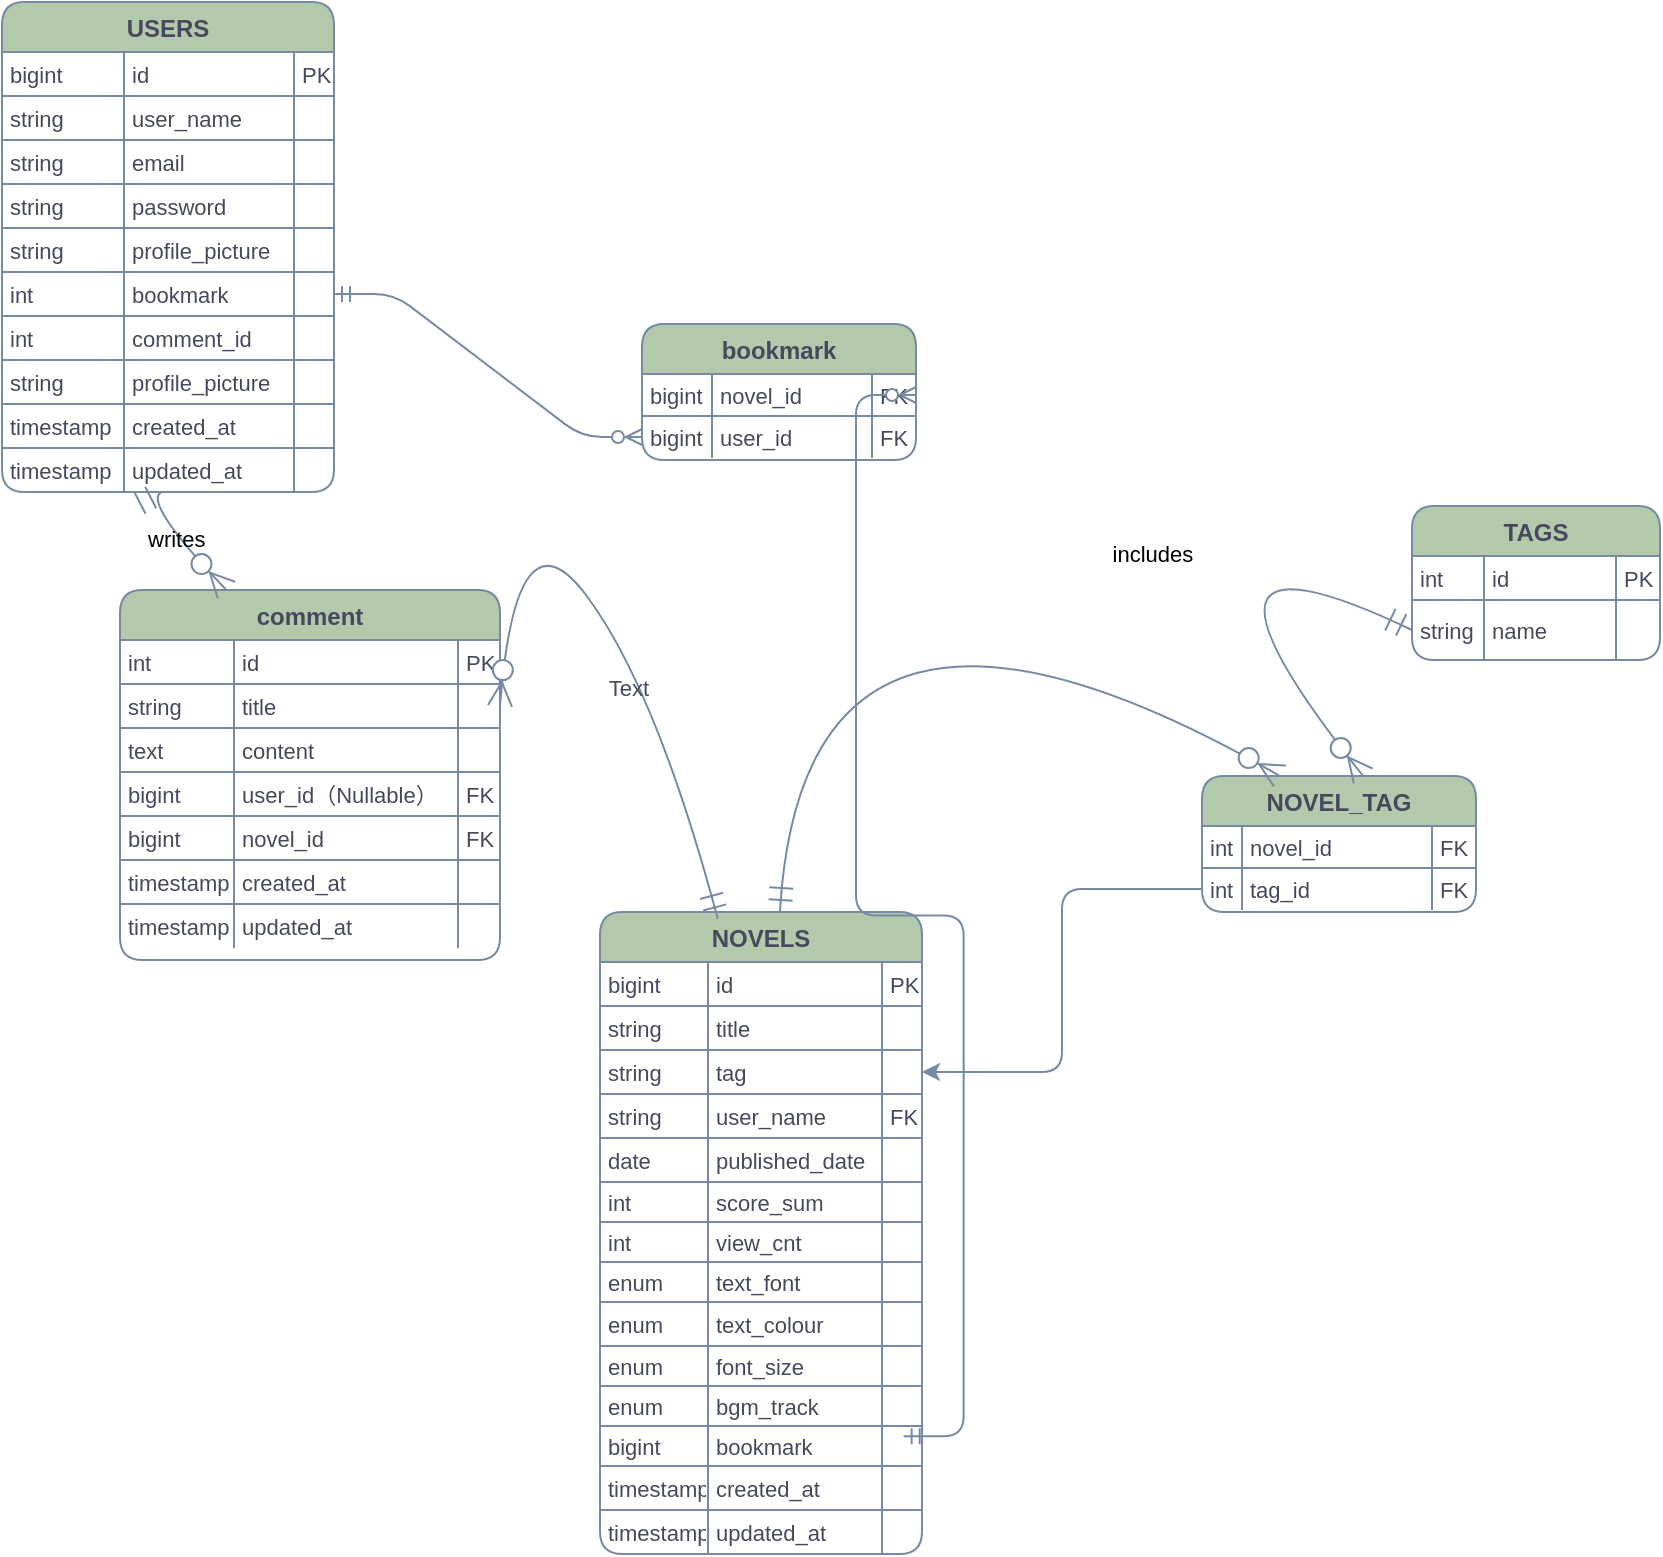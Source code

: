 <mxfile version="26.2.12">
  <diagram name="ページ1" id="Y99zePSGB8UCawO347IT">
    <mxGraphModel dx="605" dy="353" grid="1" gridSize="6" guides="1" tooltips="1" connect="1" arrows="1" fold="1" page="1" pageScale="1" pageWidth="3300" pageHeight="4681" math="0" shadow="0">
      <root>
        <mxCell id="0" />
        <mxCell id="1" parent="0" />
        <mxCell id="2" value="USERS" style="shape=table;startSize=25;container=1;collapsible=0;childLayout=tableLayout;fixedRows=1;rowLines=1;fontStyle=1;align=center;resizeLast=1;labelBackgroundColor=none;fillColor=#B2C9AB;strokeColor=#788AA3;fontColor=#46495D;rounded=1;" parent="1" vertex="1">
          <mxGeometry x="30" y="42" width="166" height="245" as="geometry" />
        </mxCell>
        <mxCell id="3" style="shape=tableRow;horizontal=0;startSize=0;swimlaneHead=0;swimlaneBody=0;fillColor=none;collapsible=0;dropTarget=0;points=[[0,0.5],[1,0.5]];portConstraint=eastwest;top=0;left=0;right=0;bottom=0;labelBackgroundColor=none;strokeColor=#788AA3;fontColor=#46495D;rounded=1;" parent="2" vertex="1">
          <mxGeometry y="25" width="166" height="22" as="geometry" />
        </mxCell>
        <mxCell id="4" value="bigint" style="shape=partialRectangle;connectable=0;fillColor=none;top=0;left=0;bottom=0;right=0;align=left;spacingLeft=2;overflow=hidden;fontSize=11;labelBackgroundColor=none;strokeColor=#788AA3;fontColor=#46495D;rounded=1;" parent="3" vertex="1">
          <mxGeometry width="61" height="22" as="geometry">
            <mxRectangle width="61" height="22" as="alternateBounds" />
          </mxGeometry>
        </mxCell>
        <mxCell id="5" value="id" style="shape=partialRectangle;connectable=0;fillColor=none;top=0;left=0;bottom=0;right=0;align=left;spacingLeft=2;overflow=hidden;fontSize=11;labelBackgroundColor=none;strokeColor=#788AA3;fontColor=#46495D;rounded=1;" parent="3" vertex="1">
          <mxGeometry x="61" width="85" height="22" as="geometry">
            <mxRectangle width="85" height="22" as="alternateBounds" />
          </mxGeometry>
        </mxCell>
        <mxCell id="6" value="PK" style="shape=partialRectangle;connectable=0;fillColor=none;top=0;left=0;bottom=0;right=0;align=left;spacingLeft=2;overflow=hidden;fontSize=11;labelBackgroundColor=none;strokeColor=#788AA3;fontColor=#46495D;rounded=1;" parent="3" vertex="1">
          <mxGeometry x="146" width="20" height="22" as="geometry">
            <mxRectangle width="20" height="22" as="alternateBounds" />
          </mxGeometry>
        </mxCell>
        <mxCell id="7" style="shape=tableRow;horizontal=0;startSize=0;swimlaneHead=0;swimlaneBody=0;fillColor=none;collapsible=0;dropTarget=0;points=[[0,0.5],[1,0.5]];portConstraint=eastwest;top=0;left=0;right=0;bottom=0;labelBackgroundColor=none;strokeColor=#788AA3;fontColor=#46495D;rounded=1;" parent="2" vertex="1">
          <mxGeometry y="47" width="166" height="22" as="geometry" />
        </mxCell>
        <mxCell id="8" value="string" style="shape=partialRectangle;connectable=0;fillColor=none;top=0;left=0;bottom=0;right=0;align=left;spacingLeft=2;overflow=hidden;fontSize=11;labelBackgroundColor=none;strokeColor=#788AA3;fontColor=#46495D;rounded=1;" parent="7" vertex="1">
          <mxGeometry width="61" height="22" as="geometry">
            <mxRectangle width="61" height="22" as="alternateBounds" />
          </mxGeometry>
        </mxCell>
        <mxCell id="9" value="user_name" style="shape=partialRectangle;connectable=0;fillColor=none;top=0;left=0;bottom=0;right=0;align=left;spacingLeft=2;overflow=hidden;fontSize=11;labelBackgroundColor=none;strokeColor=#788AA3;fontColor=#46495D;rounded=1;" parent="7" vertex="1">
          <mxGeometry x="61" width="85" height="22" as="geometry">
            <mxRectangle width="85" height="22" as="alternateBounds" />
          </mxGeometry>
        </mxCell>
        <mxCell id="10" value="" style="shape=partialRectangle;connectable=0;fillColor=none;top=0;left=0;bottom=0;right=0;align=left;spacingLeft=2;overflow=hidden;fontSize=11;labelBackgroundColor=none;strokeColor=#788AA3;fontColor=#46495D;rounded=1;" parent="7" vertex="1">
          <mxGeometry x="146" width="20" height="22" as="geometry">
            <mxRectangle width="20" height="22" as="alternateBounds" />
          </mxGeometry>
        </mxCell>
        <mxCell id="11" style="shape=tableRow;horizontal=0;startSize=0;swimlaneHead=0;swimlaneBody=0;fillColor=none;collapsible=0;dropTarget=0;points=[[0,0.5],[1,0.5]];portConstraint=eastwest;top=0;left=0;right=0;bottom=0;labelBackgroundColor=none;strokeColor=#788AA3;fontColor=#46495D;rounded=1;" parent="2" vertex="1">
          <mxGeometry y="69" width="166" height="22" as="geometry" />
        </mxCell>
        <mxCell id="12" value="string" style="shape=partialRectangle;connectable=0;fillColor=none;top=0;left=0;bottom=0;right=0;align=left;spacingLeft=2;overflow=hidden;fontSize=11;labelBackgroundColor=none;strokeColor=#788AA3;fontColor=#46495D;rounded=1;" parent="11" vertex="1">
          <mxGeometry width="61" height="22" as="geometry">
            <mxRectangle width="61" height="22" as="alternateBounds" />
          </mxGeometry>
        </mxCell>
        <mxCell id="13" value="email" style="shape=partialRectangle;connectable=0;fillColor=none;top=0;left=0;bottom=0;right=0;align=left;spacingLeft=2;overflow=hidden;fontSize=11;labelBackgroundColor=none;strokeColor=#788AA3;fontColor=#46495D;rounded=1;" parent="11" vertex="1">
          <mxGeometry x="61" width="85" height="22" as="geometry">
            <mxRectangle width="85" height="22" as="alternateBounds" />
          </mxGeometry>
        </mxCell>
        <mxCell id="14" value="" style="shape=partialRectangle;connectable=0;fillColor=none;top=0;left=0;bottom=0;right=0;align=left;spacingLeft=2;overflow=hidden;fontSize=11;labelBackgroundColor=none;strokeColor=#788AA3;fontColor=#46495D;rounded=1;" parent="11" vertex="1">
          <mxGeometry x="146" width="20" height="22" as="geometry">
            <mxRectangle width="20" height="22" as="alternateBounds" />
          </mxGeometry>
        </mxCell>
        <mxCell id="15" style="shape=tableRow;horizontal=0;startSize=0;swimlaneHead=0;swimlaneBody=0;fillColor=none;collapsible=0;dropTarget=0;points=[[0,0.5],[1,0.5]];portConstraint=eastwest;top=0;left=0;right=0;bottom=0;labelBackgroundColor=none;strokeColor=#788AA3;fontColor=#46495D;rounded=1;" parent="2" vertex="1">
          <mxGeometry y="91" width="166" height="22" as="geometry" />
        </mxCell>
        <mxCell id="16" value="string" style="shape=partialRectangle;connectable=0;fillColor=none;top=0;left=0;bottom=0;right=0;align=left;spacingLeft=2;overflow=hidden;fontSize=11;labelBackgroundColor=none;strokeColor=#788AA3;fontColor=#46495D;rounded=1;" parent="15" vertex="1">
          <mxGeometry width="61" height="22" as="geometry">
            <mxRectangle width="61" height="22" as="alternateBounds" />
          </mxGeometry>
        </mxCell>
        <mxCell id="17" value="password" style="shape=partialRectangle;connectable=0;fillColor=none;top=0;left=0;bottom=0;right=0;align=left;spacingLeft=2;overflow=hidden;fontSize=11;labelBackgroundColor=none;strokeColor=#788AA3;fontColor=#46495D;rounded=1;" parent="15" vertex="1">
          <mxGeometry x="61" width="85" height="22" as="geometry">
            <mxRectangle width="85" height="22" as="alternateBounds" />
          </mxGeometry>
        </mxCell>
        <mxCell id="18" value="" style="shape=partialRectangle;connectable=0;fillColor=none;top=0;left=0;bottom=0;right=0;align=left;spacingLeft=2;overflow=hidden;fontSize=11;labelBackgroundColor=none;strokeColor=#788AA3;fontColor=#46495D;rounded=1;" parent="15" vertex="1">
          <mxGeometry x="146" width="20" height="22" as="geometry">
            <mxRectangle width="20" height="22" as="alternateBounds" />
          </mxGeometry>
        </mxCell>
        <mxCell id="19" style="shape=tableRow;horizontal=0;startSize=0;swimlaneHead=0;swimlaneBody=0;fillColor=none;collapsible=0;dropTarget=0;points=[[0,0.5],[1,0.5]];portConstraint=eastwest;top=0;left=0;right=0;bottom=0;labelBackgroundColor=none;strokeColor=#788AA3;fontColor=#46495D;rounded=1;" parent="2" vertex="1">
          <mxGeometry y="113" width="166" height="22" as="geometry" />
        </mxCell>
        <mxCell id="20" value="string" style="shape=partialRectangle;connectable=0;fillColor=none;top=0;left=0;bottom=0;right=0;align=left;spacingLeft=2;overflow=hidden;fontSize=11;labelBackgroundColor=none;strokeColor=#788AA3;fontColor=#46495D;rounded=1;" parent="19" vertex="1">
          <mxGeometry width="61" height="22" as="geometry">
            <mxRectangle width="61" height="22" as="alternateBounds" />
          </mxGeometry>
        </mxCell>
        <mxCell id="21" value="profile_picture" style="shape=partialRectangle;connectable=0;fillColor=none;top=0;left=0;bottom=0;right=0;align=left;spacingLeft=2;overflow=hidden;fontSize=11;labelBackgroundColor=none;strokeColor=#788AA3;fontColor=#46495D;rounded=1;" parent="19" vertex="1">
          <mxGeometry x="61" width="85" height="22" as="geometry">
            <mxRectangle width="85" height="22" as="alternateBounds" />
          </mxGeometry>
        </mxCell>
        <mxCell id="22" value="" style="shape=partialRectangle;connectable=0;fillColor=none;top=0;left=0;bottom=0;right=0;align=left;spacingLeft=2;overflow=hidden;fontSize=11;labelBackgroundColor=none;strokeColor=#788AA3;fontColor=#46495D;rounded=1;" parent="19" vertex="1">
          <mxGeometry x="146" width="20" height="22" as="geometry">
            <mxRectangle width="20" height="22" as="alternateBounds" />
          </mxGeometry>
        </mxCell>
        <mxCell id="OOcnGf4a9zu-mXypRK9p-188" style="shape=tableRow;horizontal=0;startSize=0;swimlaneHead=0;swimlaneBody=0;fillColor=none;collapsible=0;dropTarget=0;points=[[0,0.5],[1,0.5]];portConstraint=eastwest;top=0;left=0;right=0;bottom=0;labelBackgroundColor=none;strokeColor=#788AA3;fontColor=#46495D;rounded=1;" parent="2" vertex="1">
          <mxGeometry y="135" width="166" height="22" as="geometry" />
        </mxCell>
        <mxCell id="OOcnGf4a9zu-mXypRK9p-189" value="int" style="shape=partialRectangle;connectable=0;fillColor=none;top=0;left=0;bottom=0;right=0;align=left;spacingLeft=2;overflow=hidden;fontSize=11;labelBackgroundColor=none;strokeColor=#788AA3;fontColor=#46495D;rounded=1;" parent="OOcnGf4a9zu-mXypRK9p-188" vertex="1">
          <mxGeometry width="61" height="22" as="geometry">
            <mxRectangle width="61" height="22" as="alternateBounds" />
          </mxGeometry>
        </mxCell>
        <mxCell id="OOcnGf4a9zu-mXypRK9p-190" value="bookmark" style="shape=partialRectangle;connectable=0;fillColor=none;top=0;left=0;bottom=0;right=0;align=left;spacingLeft=2;overflow=hidden;fontSize=11;labelBackgroundColor=none;strokeColor=#788AA3;fontColor=#46495D;rounded=1;" parent="OOcnGf4a9zu-mXypRK9p-188" vertex="1">
          <mxGeometry x="61" width="85" height="22" as="geometry">
            <mxRectangle width="85" height="22" as="alternateBounds" />
          </mxGeometry>
        </mxCell>
        <mxCell id="OOcnGf4a9zu-mXypRK9p-191" value="" style="shape=partialRectangle;connectable=0;fillColor=none;top=0;left=0;bottom=0;right=0;align=left;spacingLeft=2;overflow=hidden;fontSize=11;labelBackgroundColor=none;strokeColor=#788AA3;fontColor=#46495D;rounded=1;" parent="OOcnGf4a9zu-mXypRK9p-188" vertex="1">
          <mxGeometry x="146" width="20" height="22" as="geometry">
            <mxRectangle width="20" height="22" as="alternateBounds" />
          </mxGeometry>
        </mxCell>
        <mxCell id="OOcnGf4a9zu-mXypRK9p-196" style="shape=tableRow;horizontal=0;startSize=0;swimlaneHead=0;swimlaneBody=0;fillColor=none;collapsible=0;dropTarget=0;points=[[0,0.5],[1,0.5]];portConstraint=eastwest;top=0;left=0;right=0;bottom=0;labelBackgroundColor=none;strokeColor=#788AA3;fontColor=#46495D;rounded=1;" parent="2" vertex="1">
          <mxGeometry y="157" width="166" height="22" as="geometry" />
        </mxCell>
        <mxCell id="OOcnGf4a9zu-mXypRK9p-197" value="int" style="shape=partialRectangle;connectable=0;fillColor=none;top=0;left=0;bottom=0;right=0;align=left;spacingLeft=2;overflow=hidden;fontSize=11;labelBackgroundColor=none;strokeColor=#788AA3;fontColor=#46495D;rounded=1;" parent="OOcnGf4a9zu-mXypRK9p-196" vertex="1">
          <mxGeometry width="61" height="22" as="geometry">
            <mxRectangle width="61" height="22" as="alternateBounds" />
          </mxGeometry>
        </mxCell>
        <mxCell id="OOcnGf4a9zu-mXypRK9p-198" value="comment_id" style="shape=partialRectangle;connectable=0;fillColor=none;top=0;left=0;bottom=0;right=0;align=left;spacingLeft=2;overflow=hidden;fontSize=11;labelBackgroundColor=none;strokeColor=#788AA3;fontColor=#46495D;rounded=1;" parent="OOcnGf4a9zu-mXypRK9p-196" vertex="1">
          <mxGeometry x="61" width="85" height="22" as="geometry">
            <mxRectangle width="85" height="22" as="alternateBounds" />
          </mxGeometry>
        </mxCell>
        <mxCell id="OOcnGf4a9zu-mXypRK9p-199" value="" style="shape=partialRectangle;connectable=0;fillColor=none;top=0;left=0;bottom=0;right=0;align=left;spacingLeft=2;overflow=hidden;fontSize=11;labelBackgroundColor=none;strokeColor=#788AA3;fontColor=#46495D;rounded=1;" parent="OOcnGf4a9zu-mXypRK9p-196" vertex="1">
          <mxGeometry x="146" width="20" height="22" as="geometry">
            <mxRectangle width="20" height="22" as="alternateBounds" />
          </mxGeometry>
        </mxCell>
        <mxCell id="OOcnGf4a9zu-mXypRK9p-192" style="shape=tableRow;horizontal=0;startSize=0;swimlaneHead=0;swimlaneBody=0;fillColor=none;collapsible=0;dropTarget=0;points=[[0,0.5],[1,0.5]];portConstraint=eastwest;top=0;left=0;right=0;bottom=0;labelBackgroundColor=none;strokeColor=#788AA3;fontColor=#46495D;rounded=1;" parent="2" vertex="1">
          <mxGeometry y="179" width="166" height="22" as="geometry" />
        </mxCell>
        <mxCell id="OOcnGf4a9zu-mXypRK9p-193" value="string" style="shape=partialRectangle;connectable=0;fillColor=none;top=0;left=0;bottom=0;right=0;align=left;spacingLeft=2;overflow=hidden;fontSize=11;labelBackgroundColor=none;strokeColor=#788AA3;fontColor=#46495D;rounded=1;" parent="OOcnGf4a9zu-mXypRK9p-192" vertex="1">
          <mxGeometry width="61" height="22" as="geometry">
            <mxRectangle width="61" height="22" as="alternateBounds" />
          </mxGeometry>
        </mxCell>
        <mxCell id="OOcnGf4a9zu-mXypRK9p-194" value="profile_picture" style="shape=partialRectangle;connectable=0;fillColor=none;top=0;left=0;bottom=0;right=0;align=left;spacingLeft=2;overflow=hidden;fontSize=11;labelBackgroundColor=none;strokeColor=#788AA3;fontColor=#46495D;rounded=1;" parent="OOcnGf4a9zu-mXypRK9p-192" vertex="1">
          <mxGeometry x="61" width="85" height="22" as="geometry">
            <mxRectangle width="85" height="22" as="alternateBounds" />
          </mxGeometry>
        </mxCell>
        <mxCell id="OOcnGf4a9zu-mXypRK9p-195" value="" style="shape=partialRectangle;connectable=0;fillColor=none;top=0;left=0;bottom=0;right=0;align=left;spacingLeft=2;overflow=hidden;fontSize=11;labelBackgroundColor=none;strokeColor=#788AA3;fontColor=#46495D;rounded=1;" parent="OOcnGf4a9zu-mXypRK9p-192" vertex="1">
          <mxGeometry x="146" width="20" height="22" as="geometry">
            <mxRectangle width="20" height="22" as="alternateBounds" />
          </mxGeometry>
        </mxCell>
        <mxCell id="23" style="shape=tableRow;horizontal=0;startSize=0;swimlaneHead=0;swimlaneBody=0;fillColor=none;collapsible=0;dropTarget=0;points=[[0,0.5],[1,0.5]];portConstraint=eastwest;top=0;left=0;right=0;bottom=0;labelBackgroundColor=none;strokeColor=#788AA3;fontColor=#46495D;rounded=1;" parent="2" vertex="1">
          <mxGeometry y="201" width="166" height="22" as="geometry" />
        </mxCell>
        <mxCell id="24" value="timestamp" style="shape=partialRectangle;connectable=0;fillColor=none;top=0;left=0;bottom=0;right=0;align=left;spacingLeft=2;overflow=hidden;fontSize=11;labelBackgroundColor=none;strokeColor=#788AA3;fontColor=#46495D;rounded=1;" parent="23" vertex="1">
          <mxGeometry width="61" height="22" as="geometry">
            <mxRectangle width="61" height="22" as="alternateBounds" />
          </mxGeometry>
        </mxCell>
        <mxCell id="25" value="created_at" style="shape=partialRectangle;connectable=0;fillColor=none;top=0;left=0;bottom=0;right=0;align=left;spacingLeft=2;overflow=hidden;fontSize=11;labelBackgroundColor=none;strokeColor=#788AA3;fontColor=#46495D;rounded=1;" parent="23" vertex="1">
          <mxGeometry x="61" width="85" height="22" as="geometry">
            <mxRectangle width="85" height="22" as="alternateBounds" />
          </mxGeometry>
        </mxCell>
        <mxCell id="26" value="" style="shape=partialRectangle;connectable=0;fillColor=none;top=0;left=0;bottom=0;right=0;align=left;spacingLeft=2;overflow=hidden;fontSize=11;labelBackgroundColor=none;strokeColor=#788AA3;fontColor=#46495D;rounded=1;" parent="23" vertex="1">
          <mxGeometry x="146" width="20" height="22" as="geometry">
            <mxRectangle width="20" height="22" as="alternateBounds" />
          </mxGeometry>
        </mxCell>
        <mxCell id="27" style="shape=tableRow;horizontal=0;startSize=0;swimlaneHead=0;swimlaneBody=0;fillColor=none;collapsible=0;dropTarget=0;points=[[0,0.5],[1,0.5]];portConstraint=eastwest;top=0;left=0;right=0;bottom=0;labelBackgroundColor=none;strokeColor=#788AA3;fontColor=#46495D;rounded=1;" parent="2" vertex="1">
          <mxGeometry y="223" width="166" height="22" as="geometry" />
        </mxCell>
        <mxCell id="28" value="timestamp" style="shape=partialRectangle;connectable=0;fillColor=none;top=0;left=0;bottom=0;right=0;align=left;spacingLeft=2;overflow=hidden;fontSize=11;labelBackgroundColor=none;strokeColor=#788AA3;fontColor=#46495D;rounded=1;" parent="27" vertex="1">
          <mxGeometry width="61" height="22" as="geometry">
            <mxRectangle width="61" height="22" as="alternateBounds" />
          </mxGeometry>
        </mxCell>
        <mxCell id="29" value="updated_at" style="shape=partialRectangle;connectable=0;fillColor=none;top=0;left=0;bottom=0;right=0;align=left;spacingLeft=2;overflow=hidden;fontSize=11;labelBackgroundColor=none;strokeColor=#788AA3;fontColor=#46495D;rounded=1;" parent="27" vertex="1">
          <mxGeometry x="61" width="85" height="22" as="geometry">
            <mxRectangle width="85" height="22" as="alternateBounds" />
          </mxGeometry>
        </mxCell>
        <mxCell id="30" value="" style="shape=partialRectangle;connectable=0;fillColor=none;top=0;left=0;bottom=0;right=0;align=left;spacingLeft=2;overflow=hidden;fontSize=11;labelBackgroundColor=none;strokeColor=#788AA3;fontColor=#46495D;rounded=1;" parent="27" vertex="1">
          <mxGeometry x="146" width="20" height="22" as="geometry">
            <mxRectangle width="20" height="22" as="alternateBounds" />
          </mxGeometry>
        </mxCell>
        <mxCell id="31" value="NOVELS" style="shape=table;startSize=25;container=1;collapsible=0;childLayout=tableLayout;fixedRows=1;rowLines=1;fontStyle=1;align=center;resizeLast=1;labelBackgroundColor=none;fillColor=#B2C9AB;strokeColor=#788AA3;fontColor=#46495D;rounded=1;" parent="1" vertex="1">
          <mxGeometry x="329" y="497" width="161" height="321" as="geometry" />
        </mxCell>
        <mxCell id="32" style="shape=tableRow;horizontal=0;startSize=0;swimlaneHead=0;swimlaneBody=0;fillColor=none;collapsible=0;dropTarget=0;points=[[0,0.5],[1,0.5]];portConstraint=eastwest;top=0;left=0;right=0;bottom=0;labelBackgroundColor=none;strokeColor=#788AA3;fontColor=#46495D;rounded=1;" parent="31" vertex="1">
          <mxGeometry y="25" width="161" height="22" as="geometry" />
        </mxCell>
        <mxCell id="33" value="bigint" style="shape=partialRectangle;connectable=0;fillColor=none;top=0;left=0;bottom=0;right=0;align=left;spacingLeft=2;overflow=hidden;fontSize=11;labelBackgroundColor=none;strokeColor=#788AA3;fontColor=#46495D;rounded=1;" parent="32" vertex="1">
          <mxGeometry width="54" height="22" as="geometry">
            <mxRectangle width="54" height="22" as="alternateBounds" />
          </mxGeometry>
        </mxCell>
        <mxCell id="34" value="id" style="shape=partialRectangle;connectable=0;fillColor=none;top=0;left=0;bottom=0;right=0;align=left;spacingLeft=2;overflow=hidden;fontSize=11;labelBackgroundColor=none;strokeColor=#788AA3;fontColor=#46495D;rounded=1;" parent="32" vertex="1">
          <mxGeometry x="54" width="87" height="22" as="geometry">
            <mxRectangle width="87" height="22" as="alternateBounds" />
          </mxGeometry>
        </mxCell>
        <mxCell id="35" value="PK" style="shape=partialRectangle;connectable=0;fillColor=none;top=0;left=0;bottom=0;right=0;align=left;spacingLeft=2;overflow=hidden;fontSize=11;labelBackgroundColor=none;strokeColor=#788AA3;fontColor=#46495D;rounded=1;" parent="32" vertex="1">
          <mxGeometry x="141" width="20" height="22" as="geometry">
            <mxRectangle width="20" height="22" as="alternateBounds" />
          </mxGeometry>
        </mxCell>
        <mxCell id="36" style="shape=tableRow;horizontal=0;startSize=0;swimlaneHead=0;swimlaneBody=0;fillColor=none;collapsible=0;dropTarget=0;points=[[0,0.5],[1,0.5]];portConstraint=eastwest;top=0;left=0;right=0;bottom=0;labelBackgroundColor=none;strokeColor=#788AA3;fontColor=#46495D;rounded=1;" parent="31" vertex="1">
          <mxGeometry y="47" width="161" height="22" as="geometry" />
        </mxCell>
        <mxCell id="37" value="string" style="shape=partialRectangle;connectable=0;fillColor=none;top=0;left=0;bottom=0;right=0;align=left;spacingLeft=2;overflow=hidden;fontSize=11;labelBackgroundColor=none;strokeColor=#788AA3;fontColor=#46495D;rounded=1;" parent="36" vertex="1">
          <mxGeometry width="54" height="22" as="geometry">
            <mxRectangle width="54" height="22" as="alternateBounds" />
          </mxGeometry>
        </mxCell>
        <mxCell id="38" value="title" style="shape=partialRectangle;connectable=0;fillColor=none;top=0;left=0;bottom=0;right=0;align=left;spacingLeft=2;overflow=hidden;fontSize=11;labelBackgroundColor=none;strokeColor=#788AA3;fontColor=#46495D;rounded=1;" parent="36" vertex="1">
          <mxGeometry x="54" width="87" height="22" as="geometry">
            <mxRectangle width="87" height="22" as="alternateBounds" />
          </mxGeometry>
        </mxCell>
        <mxCell id="39" value="" style="shape=partialRectangle;connectable=0;fillColor=none;top=0;left=0;bottom=0;right=0;align=left;spacingLeft=2;overflow=hidden;fontSize=11;labelBackgroundColor=none;strokeColor=#788AA3;fontColor=#46495D;rounded=1;" parent="36" vertex="1">
          <mxGeometry x="141" width="20" height="22" as="geometry">
            <mxRectangle width="20" height="22" as="alternateBounds" />
          </mxGeometry>
        </mxCell>
        <mxCell id="OOcnGf4a9zu-mXypRK9p-139" style="shape=tableRow;horizontal=0;startSize=0;swimlaneHead=0;swimlaneBody=0;fillColor=none;collapsible=0;dropTarget=0;points=[[0,0.5],[1,0.5]];portConstraint=eastwest;top=0;left=0;right=0;bottom=0;labelBackgroundColor=none;strokeColor=#788AA3;fontColor=#46495D;rounded=1;" parent="31" vertex="1">
          <mxGeometry y="69" width="161" height="22" as="geometry" />
        </mxCell>
        <mxCell id="OOcnGf4a9zu-mXypRK9p-140" value="string   " style="shape=partialRectangle;connectable=0;fillColor=none;top=0;left=0;bottom=0;right=0;align=left;spacingLeft=2;overflow=hidden;fontSize=11;labelBackgroundColor=none;strokeColor=#788AA3;fontColor=#46495D;rounded=1;" parent="OOcnGf4a9zu-mXypRK9p-139" vertex="1">
          <mxGeometry width="54" height="22" as="geometry">
            <mxRectangle width="54" height="22" as="alternateBounds" />
          </mxGeometry>
        </mxCell>
        <mxCell id="OOcnGf4a9zu-mXypRK9p-141" value="tag" style="shape=partialRectangle;connectable=0;fillColor=none;top=0;left=0;bottom=0;right=0;align=left;spacingLeft=2;overflow=hidden;fontSize=11;labelBackgroundColor=none;strokeColor=#788AA3;fontColor=#46495D;rounded=1;" parent="OOcnGf4a9zu-mXypRK9p-139" vertex="1">
          <mxGeometry x="54" width="87" height="22" as="geometry">
            <mxRectangle width="87" height="22" as="alternateBounds" />
          </mxGeometry>
        </mxCell>
        <mxCell id="OOcnGf4a9zu-mXypRK9p-142" value="" style="shape=partialRectangle;connectable=0;fillColor=none;top=0;left=0;bottom=0;right=0;align=left;spacingLeft=2;overflow=hidden;fontSize=11;labelBackgroundColor=none;strokeColor=#788AA3;fontColor=#46495D;rounded=1;" parent="OOcnGf4a9zu-mXypRK9p-139" vertex="1">
          <mxGeometry x="141" width="20" height="22" as="geometry">
            <mxRectangle width="20" height="22" as="alternateBounds" />
          </mxGeometry>
        </mxCell>
        <mxCell id="40" style="shape=tableRow;horizontal=0;startSize=0;swimlaneHead=0;swimlaneBody=0;fillColor=none;collapsible=0;dropTarget=0;points=[[0,0.5],[1,0.5]];portConstraint=eastwest;top=0;left=0;right=0;bottom=0;labelBackgroundColor=none;strokeColor=#788AA3;fontColor=#46495D;rounded=1;" parent="31" vertex="1">
          <mxGeometry y="91" width="161" height="22" as="geometry" />
        </mxCell>
        <mxCell id="41" value="string" style="shape=partialRectangle;connectable=0;fillColor=none;top=0;left=0;bottom=0;right=0;align=left;spacingLeft=2;overflow=hidden;fontSize=11;labelBackgroundColor=none;strokeColor=#788AA3;fontColor=#46495D;rounded=1;" parent="40" vertex="1">
          <mxGeometry width="54" height="22" as="geometry">
            <mxRectangle width="54" height="22" as="alternateBounds" />
          </mxGeometry>
        </mxCell>
        <mxCell id="42" value="user_name" style="shape=partialRectangle;connectable=0;fillColor=none;top=0;left=0;bottom=0;right=0;align=left;spacingLeft=2;overflow=hidden;fontSize=11;labelBackgroundColor=none;strokeColor=#788AA3;fontColor=#46495D;rounded=1;" parent="40" vertex="1">
          <mxGeometry x="54" width="87" height="22" as="geometry">
            <mxRectangle width="87" height="22" as="alternateBounds" />
          </mxGeometry>
        </mxCell>
        <mxCell id="43" value="FK" style="shape=partialRectangle;connectable=0;fillColor=none;top=0;left=0;bottom=0;right=0;align=left;spacingLeft=2;overflow=hidden;fontSize=11;labelBackgroundColor=none;strokeColor=#788AA3;fontColor=#46495D;rounded=1;" parent="40" vertex="1">
          <mxGeometry x="141" width="20" height="22" as="geometry">
            <mxRectangle width="20" height="22" as="alternateBounds" />
          </mxGeometry>
        </mxCell>
        <mxCell id="48" style="shape=tableRow;horizontal=0;startSize=0;swimlaneHead=0;swimlaneBody=0;fillColor=none;collapsible=0;dropTarget=0;points=[[0,0.5],[1,0.5]];portConstraint=eastwest;top=0;left=0;right=0;bottom=0;labelBackgroundColor=none;strokeColor=#788AA3;fontColor=#46495D;rounded=1;" parent="31" vertex="1">
          <mxGeometry y="113" width="161" height="22" as="geometry" />
        </mxCell>
        <mxCell id="49" value="date" style="shape=partialRectangle;connectable=0;fillColor=none;top=0;left=0;bottom=0;right=0;align=left;spacingLeft=2;overflow=hidden;fontSize=11;labelBackgroundColor=none;strokeColor=#788AA3;fontColor=#46495D;rounded=1;" parent="48" vertex="1">
          <mxGeometry width="54" height="22" as="geometry">
            <mxRectangle width="54" height="22" as="alternateBounds" />
          </mxGeometry>
        </mxCell>
        <mxCell id="50" value="published_date" style="shape=partialRectangle;connectable=0;fillColor=none;top=0;left=0;bottom=0;right=0;align=left;spacingLeft=2;overflow=hidden;fontSize=11;labelBackgroundColor=none;strokeColor=#788AA3;fontColor=#46495D;rounded=1;" parent="48" vertex="1">
          <mxGeometry x="54" width="87" height="22" as="geometry">
            <mxRectangle width="87" height="22" as="alternateBounds" />
          </mxGeometry>
        </mxCell>
        <mxCell id="51" value="" style="shape=partialRectangle;connectable=0;fillColor=none;top=0;left=0;bottom=0;right=0;align=left;spacingLeft=2;overflow=hidden;fontSize=11;labelBackgroundColor=none;strokeColor=#788AA3;fontColor=#46495D;rounded=1;" parent="48" vertex="1">
          <mxGeometry x="141" width="20" height="22" as="geometry">
            <mxRectangle width="20" height="22" as="alternateBounds" />
          </mxGeometry>
        </mxCell>
        <mxCell id="OOcnGf4a9zu-mXypRK9p-152" style="shape=tableRow;horizontal=0;startSize=0;swimlaneHead=0;swimlaneBody=0;fillColor=none;collapsible=0;dropTarget=0;points=[[0,0.5],[1,0.5]];portConstraint=eastwest;top=0;left=0;right=0;bottom=0;labelBackgroundColor=none;strokeColor=#788AA3;fontColor=#46495D;rounded=1;" parent="31" vertex="1">
          <mxGeometry y="135" width="161" height="20" as="geometry" />
        </mxCell>
        <mxCell id="OOcnGf4a9zu-mXypRK9p-153" value="int" style="shape=partialRectangle;connectable=0;fillColor=none;top=0;left=0;bottom=0;right=0;align=left;spacingLeft=2;overflow=hidden;fontSize=11;labelBackgroundColor=none;strokeColor=#788AA3;fontColor=#46495D;rounded=1;" parent="OOcnGf4a9zu-mXypRK9p-152" vertex="1">
          <mxGeometry width="54" height="20" as="geometry">
            <mxRectangle width="54" height="20" as="alternateBounds" />
          </mxGeometry>
        </mxCell>
        <mxCell id="OOcnGf4a9zu-mXypRK9p-154" value="score_sum" style="shape=partialRectangle;connectable=0;fillColor=none;top=0;left=0;bottom=0;right=0;align=left;spacingLeft=2;overflow=hidden;fontSize=11;labelBackgroundColor=none;strokeColor=#788AA3;fontColor=#46495D;rounded=1;" parent="OOcnGf4a9zu-mXypRK9p-152" vertex="1">
          <mxGeometry x="54" width="87" height="20" as="geometry">
            <mxRectangle width="87" height="20" as="alternateBounds" />
          </mxGeometry>
        </mxCell>
        <mxCell id="OOcnGf4a9zu-mXypRK9p-155" value="" style="shape=partialRectangle;connectable=0;fillColor=none;top=0;left=0;bottom=0;right=0;align=left;spacingLeft=2;overflow=hidden;fontSize=11;labelBackgroundColor=none;strokeColor=#788AA3;fontColor=#46495D;rounded=1;" parent="OOcnGf4a9zu-mXypRK9p-152" vertex="1">
          <mxGeometry x="141" width="20" height="20" as="geometry">
            <mxRectangle width="20" height="20" as="alternateBounds" />
          </mxGeometry>
        </mxCell>
        <mxCell id="OOcnGf4a9zu-mXypRK9p-172" style="shape=tableRow;horizontal=0;startSize=0;swimlaneHead=0;swimlaneBody=0;fillColor=none;collapsible=0;dropTarget=0;points=[[0,0.5],[1,0.5]];portConstraint=eastwest;top=0;left=0;right=0;bottom=0;labelBackgroundColor=none;strokeColor=#788AA3;fontColor=#46495D;rounded=1;" parent="31" vertex="1">
          <mxGeometry y="155" width="161" height="20" as="geometry" />
        </mxCell>
        <mxCell id="OOcnGf4a9zu-mXypRK9p-173" value="int    " style="shape=partialRectangle;connectable=0;fillColor=none;top=0;left=0;bottom=0;right=0;align=left;spacingLeft=2;overflow=hidden;fontSize=11;labelBackgroundColor=none;strokeColor=#788AA3;fontColor=#46495D;rounded=1;" parent="OOcnGf4a9zu-mXypRK9p-172" vertex="1">
          <mxGeometry width="54" height="20" as="geometry">
            <mxRectangle width="54" height="20" as="alternateBounds" />
          </mxGeometry>
        </mxCell>
        <mxCell id="OOcnGf4a9zu-mXypRK9p-174" value="view_cnt" style="shape=partialRectangle;connectable=0;fillColor=none;top=0;left=0;bottom=0;right=0;align=left;spacingLeft=2;overflow=hidden;fontSize=11;labelBackgroundColor=none;strokeColor=#788AA3;fontColor=#46495D;rounded=1;" parent="OOcnGf4a9zu-mXypRK9p-172" vertex="1">
          <mxGeometry x="54" width="87" height="20" as="geometry">
            <mxRectangle width="87" height="20" as="alternateBounds" />
          </mxGeometry>
        </mxCell>
        <mxCell id="OOcnGf4a9zu-mXypRK9p-175" value="" style="shape=partialRectangle;connectable=0;fillColor=none;top=0;left=0;bottom=0;right=0;align=left;spacingLeft=2;overflow=hidden;fontSize=11;labelBackgroundColor=none;strokeColor=#788AA3;fontColor=#46495D;rounded=1;" parent="OOcnGf4a9zu-mXypRK9p-172" vertex="1">
          <mxGeometry x="141" width="20" height="20" as="geometry">
            <mxRectangle width="20" height="20" as="alternateBounds" />
          </mxGeometry>
        </mxCell>
        <mxCell id="OOcnGf4a9zu-mXypRK9p-168" style="shape=tableRow;horizontal=0;startSize=0;swimlaneHead=0;swimlaneBody=0;fillColor=none;collapsible=0;dropTarget=0;points=[[0,0.5],[1,0.5]];portConstraint=eastwest;top=0;left=0;right=0;bottom=0;labelBackgroundColor=none;strokeColor=#788AA3;fontColor=#46495D;rounded=1;" parent="31" vertex="1">
          <mxGeometry y="175" width="161" height="20" as="geometry" />
        </mxCell>
        <mxCell id="OOcnGf4a9zu-mXypRK9p-169" value="enum" style="shape=partialRectangle;connectable=0;fillColor=none;top=0;left=0;bottom=0;right=0;align=left;spacingLeft=2;overflow=hidden;fontSize=11;labelBackgroundColor=none;strokeColor=#788AA3;fontColor=#46495D;rounded=1;" parent="OOcnGf4a9zu-mXypRK9p-168" vertex="1">
          <mxGeometry width="54" height="20" as="geometry">
            <mxRectangle width="54" height="20" as="alternateBounds" />
          </mxGeometry>
        </mxCell>
        <mxCell id="OOcnGf4a9zu-mXypRK9p-170" value="text_font" style="shape=partialRectangle;connectable=0;fillColor=none;top=0;left=0;bottom=0;right=0;align=left;spacingLeft=2;overflow=hidden;fontSize=11;labelBackgroundColor=none;strokeColor=#788AA3;fontColor=#46495D;rounded=1;" parent="OOcnGf4a9zu-mXypRK9p-168" vertex="1">
          <mxGeometry x="54" width="87" height="20" as="geometry">
            <mxRectangle width="87" height="20" as="alternateBounds" />
          </mxGeometry>
        </mxCell>
        <mxCell id="OOcnGf4a9zu-mXypRK9p-171" value="" style="shape=partialRectangle;connectable=0;fillColor=none;top=0;left=0;bottom=0;right=0;align=left;spacingLeft=2;overflow=hidden;fontSize=11;labelBackgroundColor=none;strokeColor=#788AA3;fontColor=#46495D;rounded=1;" parent="OOcnGf4a9zu-mXypRK9p-168" vertex="1">
          <mxGeometry x="141" width="20" height="20" as="geometry">
            <mxRectangle width="20" height="20" as="alternateBounds" />
          </mxGeometry>
        </mxCell>
        <mxCell id="OOcnGf4a9zu-mXypRK9p-164" style="shape=tableRow;horizontal=0;startSize=0;swimlaneHead=0;swimlaneBody=0;fillColor=none;collapsible=0;dropTarget=0;points=[[0,0.5],[1,0.5]];portConstraint=eastwest;top=0;left=0;right=0;bottom=0;labelBackgroundColor=none;strokeColor=#788AA3;fontColor=#46495D;rounded=1;" parent="31" vertex="1">
          <mxGeometry y="195" width="161" height="22" as="geometry" />
        </mxCell>
        <mxCell id="OOcnGf4a9zu-mXypRK9p-165" value="enum" style="shape=partialRectangle;connectable=0;fillColor=none;top=0;left=0;bottom=0;right=0;align=left;spacingLeft=2;overflow=hidden;fontSize=11;labelBackgroundColor=none;strokeColor=#788AA3;fontColor=#46495D;rounded=1;" parent="OOcnGf4a9zu-mXypRK9p-164" vertex="1">
          <mxGeometry width="54" height="22" as="geometry">
            <mxRectangle width="54" height="22" as="alternateBounds" />
          </mxGeometry>
        </mxCell>
        <mxCell id="OOcnGf4a9zu-mXypRK9p-166" value="text_colour" style="shape=partialRectangle;connectable=0;fillColor=none;top=0;left=0;bottom=0;right=0;align=left;spacingLeft=2;overflow=hidden;fontSize=11;labelBackgroundColor=none;strokeColor=#788AA3;fontColor=#46495D;rounded=1;" parent="OOcnGf4a9zu-mXypRK9p-164" vertex="1">
          <mxGeometry x="54" width="87" height="22" as="geometry">
            <mxRectangle width="87" height="22" as="alternateBounds" />
          </mxGeometry>
        </mxCell>
        <mxCell id="OOcnGf4a9zu-mXypRK9p-167" value="" style="shape=partialRectangle;connectable=0;fillColor=none;top=0;left=0;bottom=0;right=0;align=left;spacingLeft=2;overflow=hidden;fontSize=11;labelBackgroundColor=none;strokeColor=#788AA3;fontColor=#46495D;rounded=1;" parent="OOcnGf4a9zu-mXypRK9p-164" vertex="1">
          <mxGeometry x="141" width="20" height="22" as="geometry">
            <mxRectangle width="20" height="22" as="alternateBounds" />
          </mxGeometry>
        </mxCell>
        <mxCell id="OOcnGf4a9zu-mXypRK9p-160" style="shape=tableRow;horizontal=0;startSize=0;swimlaneHead=0;swimlaneBody=0;fillColor=none;collapsible=0;dropTarget=0;points=[[0,0.5],[1,0.5]];portConstraint=eastwest;top=0;left=0;right=0;bottom=0;labelBackgroundColor=none;strokeColor=#788AA3;fontColor=#46495D;rounded=1;" parent="31" vertex="1">
          <mxGeometry y="217" width="161" height="20" as="geometry" />
        </mxCell>
        <mxCell id="OOcnGf4a9zu-mXypRK9p-161" value="enum" style="shape=partialRectangle;connectable=0;fillColor=none;top=0;left=0;bottom=0;right=0;align=left;spacingLeft=2;overflow=hidden;fontSize=11;labelBackgroundColor=none;strokeColor=#788AA3;fontColor=#46495D;rounded=1;" parent="OOcnGf4a9zu-mXypRK9p-160" vertex="1">
          <mxGeometry width="54" height="20" as="geometry">
            <mxRectangle width="54" height="20" as="alternateBounds" />
          </mxGeometry>
        </mxCell>
        <mxCell id="OOcnGf4a9zu-mXypRK9p-162" value="font_size" style="shape=partialRectangle;connectable=0;fillColor=none;top=0;left=0;bottom=0;right=0;align=left;spacingLeft=2;overflow=hidden;fontSize=11;labelBackgroundColor=none;strokeColor=#788AA3;fontColor=#46495D;rounded=1;" parent="OOcnGf4a9zu-mXypRK9p-160" vertex="1">
          <mxGeometry x="54" width="87" height="20" as="geometry">
            <mxRectangle width="87" height="20" as="alternateBounds" />
          </mxGeometry>
        </mxCell>
        <mxCell id="OOcnGf4a9zu-mXypRK9p-163" value="" style="shape=partialRectangle;connectable=0;fillColor=none;top=0;left=0;bottom=0;right=0;align=left;spacingLeft=2;overflow=hidden;fontSize=11;labelBackgroundColor=none;strokeColor=#788AA3;fontColor=#46495D;rounded=1;" parent="OOcnGf4a9zu-mXypRK9p-160" vertex="1">
          <mxGeometry x="141" width="20" height="20" as="geometry">
            <mxRectangle width="20" height="20" as="alternateBounds" />
          </mxGeometry>
        </mxCell>
        <mxCell id="OOcnGf4a9zu-mXypRK9p-156" style="shape=tableRow;horizontal=0;startSize=0;swimlaneHead=0;swimlaneBody=0;fillColor=none;collapsible=0;dropTarget=0;points=[[0,0.5],[1,0.5]];portConstraint=eastwest;top=0;left=0;right=0;bottom=0;labelBackgroundColor=none;strokeColor=#788AA3;fontColor=#46495D;rounded=1;" parent="31" vertex="1">
          <mxGeometry y="237" width="161" height="20" as="geometry" />
        </mxCell>
        <mxCell id="OOcnGf4a9zu-mXypRK9p-157" value="enum" style="shape=partialRectangle;connectable=0;fillColor=none;top=0;left=0;bottom=0;right=0;align=left;spacingLeft=2;overflow=hidden;fontSize=11;labelBackgroundColor=none;strokeColor=#788AA3;fontColor=#46495D;rounded=1;" parent="OOcnGf4a9zu-mXypRK9p-156" vertex="1">
          <mxGeometry width="54" height="20" as="geometry">
            <mxRectangle width="54" height="20" as="alternateBounds" />
          </mxGeometry>
        </mxCell>
        <mxCell id="OOcnGf4a9zu-mXypRK9p-158" value="bgm_track" style="shape=partialRectangle;connectable=0;fillColor=none;top=0;left=0;bottom=0;right=0;align=left;spacingLeft=2;overflow=hidden;fontSize=11;labelBackgroundColor=none;strokeColor=#788AA3;fontColor=#46495D;rounded=1;" parent="OOcnGf4a9zu-mXypRK9p-156" vertex="1">
          <mxGeometry x="54" width="87" height="20" as="geometry">
            <mxRectangle width="87" height="20" as="alternateBounds" />
          </mxGeometry>
        </mxCell>
        <mxCell id="OOcnGf4a9zu-mXypRK9p-159" value="" style="shape=partialRectangle;connectable=0;fillColor=none;top=0;left=0;bottom=0;right=0;align=left;spacingLeft=2;overflow=hidden;fontSize=11;labelBackgroundColor=none;strokeColor=#788AA3;fontColor=#46495D;rounded=1;" parent="OOcnGf4a9zu-mXypRK9p-156" vertex="1">
          <mxGeometry x="141" width="20" height="20" as="geometry">
            <mxRectangle width="20" height="20" as="alternateBounds" />
          </mxGeometry>
        </mxCell>
        <mxCell id="OOcnGf4a9zu-mXypRK9p-225" style="shape=tableRow;horizontal=0;startSize=0;swimlaneHead=0;swimlaneBody=0;fillColor=none;collapsible=0;dropTarget=0;points=[[0,0.5],[1,0.5]];portConstraint=eastwest;top=0;left=0;right=0;bottom=0;labelBackgroundColor=none;strokeColor=#788AA3;fontColor=#46495D;rounded=1;" parent="31" vertex="1">
          <mxGeometry y="257" width="161" height="20" as="geometry" />
        </mxCell>
        <mxCell id="OOcnGf4a9zu-mXypRK9p-226" value="bigint" style="shape=partialRectangle;connectable=0;fillColor=none;top=0;left=0;bottom=0;right=0;align=left;spacingLeft=2;overflow=hidden;fontSize=11;labelBackgroundColor=none;strokeColor=#788AA3;fontColor=#46495D;rounded=1;" parent="OOcnGf4a9zu-mXypRK9p-225" vertex="1">
          <mxGeometry width="54" height="20" as="geometry">
            <mxRectangle width="54" height="20" as="alternateBounds" />
          </mxGeometry>
        </mxCell>
        <mxCell id="OOcnGf4a9zu-mXypRK9p-227" value="bookmark" style="shape=partialRectangle;connectable=0;fillColor=none;top=0;left=0;bottom=0;right=0;align=left;spacingLeft=2;overflow=hidden;fontSize=11;labelBackgroundColor=none;strokeColor=#788AA3;fontColor=#46495D;rounded=1;" parent="OOcnGf4a9zu-mXypRK9p-225" vertex="1">
          <mxGeometry x="54" width="87" height="20" as="geometry">
            <mxRectangle width="87" height="20" as="alternateBounds" />
          </mxGeometry>
        </mxCell>
        <mxCell id="OOcnGf4a9zu-mXypRK9p-228" value="" style="shape=partialRectangle;connectable=0;fillColor=none;top=0;left=0;bottom=0;right=0;align=left;spacingLeft=2;overflow=hidden;fontSize=11;labelBackgroundColor=none;strokeColor=#788AA3;fontColor=#46495D;rounded=1;" parent="OOcnGf4a9zu-mXypRK9p-225" vertex="1">
          <mxGeometry x="141" width="20" height="20" as="geometry">
            <mxRectangle width="20" height="20" as="alternateBounds" />
          </mxGeometry>
        </mxCell>
        <mxCell id="60" style="shape=tableRow;horizontal=0;startSize=0;swimlaneHead=0;swimlaneBody=0;fillColor=none;collapsible=0;dropTarget=0;points=[[0,0.5],[1,0.5]];portConstraint=eastwest;top=0;left=0;right=0;bottom=0;labelBackgroundColor=none;strokeColor=#788AA3;fontColor=#46495D;rounded=1;" parent="31" vertex="1">
          <mxGeometry y="277" width="161" height="22" as="geometry" />
        </mxCell>
        <mxCell id="61" value="timestamp" style="shape=partialRectangle;connectable=0;fillColor=none;top=0;left=0;bottom=0;right=0;align=left;spacingLeft=2;overflow=hidden;fontSize=11;labelBackgroundColor=none;strokeColor=#788AA3;fontColor=#46495D;rounded=1;" parent="60" vertex="1">
          <mxGeometry width="54" height="22" as="geometry">
            <mxRectangle width="54" height="22" as="alternateBounds" />
          </mxGeometry>
        </mxCell>
        <mxCell id="62" value="created_at" style="shape=partialRectangle;connectable=0;fillColor=none;top=0;left=0;bottom=0;right=0;align=left;spacingLeft=2;overflow=hidden;fontSize=11;labelBackgroundColor=none;strokeColor=#788AA3;fontColor=#46495D;rounded=1;" parent="60" vertex="1">
          <mxGeometry x="54" width="87" height="22" as="geometry">
            <mxRectangle width="87" height="22" as="alternateBounds" />
          </mxGeometry>
        </mxCell>
        <mxCell id="63" value="" style="shape=partialRectangle;connectable=0;fillColor=none;top=0;left=0;bottom=0;right=0;align=left;spacingLeft=2;overflow=hidden;fontSize=11;labelBackgroundColor=none;strokeColor=#788AA3;fontColor=#46495D;rounded=1;" parent="60" vertex="1">
          <mxGeometry x="141" width="20" height="22" as="geometry">
            <mxRectangle width="20" height="22" as="alternateBounds" />
          </mxGeometry>
        </mxCell>
        <mxCell id="64" style="shape=tableRow;horizontal=0;startSize=0;swimlaneHead=0;swimlaneBody=0;fillColor=none;collapsible=0;dropTarget=0;points=[[0,0.5],[1,0.5]];portConstraint=eastwest;top=0;left=0;right=0;bottom=0;labelBackgroundColor=none;strokeColor=#788AA3;fontColor=#46495D;rounded=1;" parent="31" vertex="1">
          <mxGeometry y="299" width="161" height="22" as="geometry" />
        </mxCell>
        <mxCell id="65" value="timestamp" style="shape=partialRectangle;connectable=0;fillColor=none;top=0;left=0;bottom=0;right=0;align=left;spacingLeft=2;overflow=hidden;fontSize=11;labelBackgroundColor=none;strokeColor=#788AA3;fontColor=#46495D;rounded=1;" parent="64" vertex="1">
          <mxGeometry width="54" height="22" as="geometry">
            <mxRectangle width="54" height="22" as="alternateBounds" />
          </mxGeometry>
        </mxCell>
        <mxCell id="66" value="updated_at" style="shape=partialRectangle;connectable=0;fillColor=none;top=0;left=0;bottom=0;right=0;align=left;spacingLeft=2;overflow=hidden;fontSize=11;labelBackgroundColor=none;strokeColor=#788AA3;fontColor=#46495D;rounded=1;" parent="64" vertex="1">
          <mxGeometry x="54" width="87" height="22" as="geometry">
            <mxRectangle width="87" height="22" as="alternateBounds" />
          </mxGeometry>
        </mxCell>
        <mxCell id="67" value="" style="shape=partialRectangle;connectable=0;fillColor=none;top=0;left=0;bottom=0;right=0;align=left;spacingLeft=2;overflow=hidden;fontSize=11;labelBackgroundColor=none;strokeColor=#788AA3;fontColor=#46495D;rounded=1;" parent="64" vertex="1">
          <mxGeometry x="141" width="20" height="22" as="geometry">
            <mxRectangle width="20" height="22" as="alternateBounds" />
          </mxGeometry>
        </mxCell>
        <mxCell id="68" value="comment" style="shape=table;startSize=25;container=1;collapsible=0;childLayout=tableLayout;fixedRows=1;rowLines=1;fontStyle=1;align=center;resizeLast=1;labelBackgroundColor=none;fillColor=#B2C9AB;strokeColor=#788AA3;fontColor=#46495D;rounded=1;" parent="1" vertex="1">
          <mxGeometry x="89" y="336" width="190" height="185" as="geometry" />
        </mxCell>
        <mxCell id="69" style="shape=tableRow;horizontal=0;startSize=0;swimlaneHead=0;swimlaneBody=0;fillColor=none;collapsible=0;dropTarget=0;points=[[0,0.5],[1,0.5]];portConstraint=eastwest;top=0;left=0;right=0;bottom=0;labelBackgroundColor=none;strokeColor=#788AA3;fontColor=#46495D;rounded=1;" parent="68" vertex="1">
          <mxGeometry y="25" width="190" height="22" as="geometry" />
        </mxCell>
        <mxCell id="70" value="int" style="shape=partialRectangle;connectable=0;fillColor=none;top=0;left=0;bottom=0;right=0;align=left;spacingLeft=2;overflow=hidden;fontSize=11;labelBackgroundColor=none;strokeColor=#788AA3;fontColor=#46495D;rounded=1;" parent="69" vertex="1">
          <mxGeometry width="57" height="22" as="geometry">
            <mxRectangle width="57" height="22" as="alternateBounds" />
          </mxGeometry>
        </mxCell>
        <mxCell id="71" value="id" style="shape=partialRectangle;connectable=0;fillColor=none;top=0;left=0;bottom=0;right=0;align=left;spacingLeft=2;overflow=hidden;fontSize=11;labelBackgroundColor=none;strokeColor=#788AA3;fontColor=#46495D;rounded=1;" parent="69" vertex="1">
          <mxGeometry x="57" width="112" height="22" as="geometry">
            <mxRectangle width="112" height="22" as="alternateBounds" />
          </mxGeometry>
        </mxCell>
        <mxCell id="72" value="PK" style="shape=partialRectangle;connectable=0;fillColor=none;top=0;left=0;bottom=0;right=0;align=left;spacingLeft=2;overflow=hidden;fontSize=11;labelBackgroundColor=none;strokeColor=#788AA3;fontColor=#46495D;rounded=1;" parent="69" vertex="1">
          <mxGeometry x="169" width="21" height="22" as="geometry">
            <mxRectangle width="21" height="22" as="alternateBounds" />
          </mxGeometry>
        </mxCell>
        <mxCell id="OOcnGf4a9zu-mXypRK9p-135" style="shape=tableRow;horizontal=0;startSize=0;swimlaneHead=0;swimlaneBody=0;fillColor=none;collapsible=0;dropTarget=0;points=[[0,0.5],[1,0.5]];portConstraint=eastwest;top=0;left=0;right=0;bottom=0;labelBackgroundColor=none;strokeColor=#788AA3;fontColor=#46495D;rounded=1;" parent="68" vertex="1">
          <mxGeometry y="47" width="190" height="22" as="geometry" />
        </mxCell>
        <mxCell id="OOcnGf4a9zu-mXypRK9p-136" value="string        " style="shape=partialRectangle;connectable=0;fillColor=none;top=0;left=0;bottom=0;right=0;align=left;spacingLeft=2;overflow=hidden;fontSize=11;labelBackgroundColor=none;strokeColor=#788AA3;fontColor=#46495D;rounded=1;" parent="OOcnGf4a9zu-mXypRK9p-135" vertex="1">
          <mxGeometry width="57" height="22" as="geometry">
            <mxRectangle width="57" height="22" as="alternateBounds" />
          </mxGeometry>
        </mxCell>
        <mxCell id="OOcnGf4a9zu-mXypRK9p-137" value="title" style="shape=partialRectangle;connectable=0;fillColor=none;top=0;left=0;bottom=0;right=0;align=left;spacingLeft=2;overflow=hidden;fontSize=11;labelBackgroundColor=none;strokeColor=#788AA3;fontColor=#46495D;rounded=1;" parent="OOcnGf4a9zu-mXypRK9p-135" vertex="1">
          <mxGeometry x="57" width="112" height="22" as="geometry">
            <mxRectangle width="112" height="22" as="alternateBounds" />
          </mxGeometry>
        </mxCell>
        <mxCell id="OOcnGf4a9zu-mXypRK9p-138" value="" style="shape=partialRectangle;connectable=0;fillColor=none;top=0;left=0;bottom=0;right=0;align=left;spacingLeft=2;overflow=hidden;fontSize=11;labelBackgroundColor=none;strokeColor=#788AA3;fontColor=#46495D;rounded=1;" parent="OOcnGf4a9zu-mXypRK9p-135" vertex="1">
          <mxGeometry x="169" width="21" height="22" as="geometry">
            <mxRectangle width="21" height="22" as="alternateBounds" />
          </mxGeometry>
        </mxCell>
        <mxCell id="73" style="shape=tableRow;horizontal=0;startSize=0;swimlaneHead=0;swimlaneBody=0;fillColor=none;collapsible=0;dropTarget=0;points=[[0,0.5],[1,0.5]];portConstraint=eastwest;top=0;left=0;right=0;bottom=0;labelBackgroundColor=none;strokeColor=#788AA3;fontColor=#46495D;rounded=1;" parent="68" vertex="1">
          <mxGeometry y="69" width="190" height="22" as="geometry" />
        </mxCell>
        <mxCell id="74" value="text" style="shape=partialRectangle;connectable=0;fillColor=none;top=0;left=0;bottom=0;right=0;align=left;spacingLeft=2;overflow=hidden;fontSize=11;labelBackgroundColor=none;strokeColor=#788AA3;fontColor=#46495D;rounded=1;" parent="73" vertex="1">
          <mxGeometry width="57" height="22" as="geometry">
            <mxRectangle width="57" height="22" as="alternateBounds" />
          </mxGeometry>
        </mxCell>
        <mxCell id="75" value="content" style="shape=partialRectangle;connectable=0;fillColor=none;top=0;left=0;bottom=0;right=0;align=left;spacingLeft=2;overflow=hidden;fontSize=11;labelBackgroundColor=none;strokeColor=#788AA3;fontColor=#46495D;rounded=1;" parent="73" vertex="1">
          <mxGeometry x="57" width="112" height="22" as="geometry">
            <mxRectangle width="112" height="22" as="alternateBounds" />
          </mxGeometry>
        </mxCell>
        <mxCell id="76" value="" style="shape=partialRectangle;connectable=0;fillColor=none;top=0;left=0;bottom=0;right=0;align=left;spacingLeft=2;overflow=hidden;fontSize=11;labelBackgroundColor=none;strokeColor=#788AA3;fontColor=#46495D;rounded=1;" parent="73" vertex="1">
          <mxGeometry x="169" width="21" height="22" as="geometry">
            <mxRectangle width="21" height="22" as="alternateBounds" />
          </mxGeometry>
        </mxCell>
        <mxCell id="81" style="shape=tableRow;horizontal=0;startSize=0;swimlaneHead=0;swimlaneBody=0;fillColor=none;collapsible=0;dropTarget=0;points=[[0,0.5],[1,0.5]];portConstraint=eastwest;top=0;left=0;right=0;bottom=0;labelBackgroundColor=none;strokeColor=#788AA3;fontColor=#46495D;rounded=1;" parent="68" vertex="1">
          <mxGeometry y="91" width="190" height="22" as="geometry" />
        </mxCell>
        <mxCell id="82" value="bigint" style="shape=partialRectangle;connectable=0;fillColor=none;top=0;left=0;bottom=0;right=0;align=left;spacingLeft=2;overflow=hidden;fontSize=11;labelBackgroundColor=none;strokeColor=#788AA3;fontColor=#46495D;rounded=1;" parent="81" vertex="1">
          <mxGeometry width="57" height="22" as="geometry">
            <mxRectangle width="57" height="22" as="alternateBounds" />
          </mxGeometry>
        </mxCell>
        <mxCell id="83" value="user_id（Nullable）" style="shape=partialRectangle;connectable=0;fillColor=none;top=0;left=0;bottom=0;right=0;align=left;spacingLeft=2;overflow=hidden;fontSize=11;labelBackgroundColor=none;strokeColor=#788AA3;fontColor=#46495D;rounded=1;" parent="81" vertex="1">
          <mxGeometry x="57" width="112" height="22" as="geometry">
            <mxRectangle width="112" height="22" as="alternateBounds" />
          </mxGeometry>
        </mxCell>
        <mxCell id="84" value="FK" style="shape=partialRectangle;connectable=0;fillColor=none;top=0;left=0;bottom=0;right=0;align=left;spacingLeft=2;overflow=hidden;fontSize=11;labelBackgroundColor=none;strokeColor=#788AA3;fontColor=#46495D;rounded=1;" parent="81" vertex="1">
          <mxGeometry x="169" width="21" height="22" as="geometry">
            <mxRectangle width="21" height="22" as="alternateBounds" />
          </mxGeometry>
        </mxCell>
        <mxCell id="85" style="shape=tableRow;horizontal=0;startSize=0;swimlaneHead=0;swimlaneBody=0;fillColor=none;collapsible=0;dropTarget=0;points=[[0,0.5],[1,0.5]];portConstraint=eastwest;top=0;left=0;right=0;bottom=0;labelBackgroundColor=none;strokeColor=#788AA3;fontColor=#46495D;rounded=1;" parent="68" vertex="1">
          <mxGeometry y="113" width="190" height="22" as="geometry" />
        </mxCell>
        <mxCell id="86" value="bigint" style="shape=partialRectangle;connectable=0;fillColor=none;top=0;left=0;bottom=0;right=0;align=left;spacingLeft=2;overflow=hidden;fontSize=11;labelBackgroundColor=none;strokeColor=#788AA3;fontColor=#46495D;rounded=1;" parent="85" vertex="1">
          <mxGeometry width="57" height="22" as="geometry">
            <mxRectangle width="57" height="22" as="alternateBounds" />
          </mxGeometry>
        </mxCell>
        <mxCell id="87" value="novel_id" style="shape=partialRectangle;connectable=0;fillColor=none;top=0;left=0;bottom=0;right=0;align=left;spacingLeft=2;overflow=hidden;fontSize=11;labelBackgroundColor=none;strokeColor=#788AA3;fontColor=#46495D;rounded=1;" parent="85" vertex="1">
          <mxGeometry x="57" width="112" height="22" as="geometry">
            <mxRectangle width="112" height="22" as="alternateBounds" />
          </mxGeometry>
        </mxCell>
        <mxCell id="88" value="FK" style="shape=partialRectangle;connectable=0;fillColor=none;top=0;left=0;bottom=0;right=0;align=left;spacingLeft=2;overflow=hidden;fontSize=11;labelBackgroundColor=none;strokeColor=#788AA3;fontColor=#46495D;rounded=1;" parent="85" vertex="1">
          <mxGeometry x="169" width="21" height="22" as="geometry">
            <mxRectangle width="21" height="22" as="alternateBounds" />
          </mxGeometry>
        </mxCell>
        <mxCell id="89" style="shape=tableRow;horizontal=0;startSize=0;swimlaneHead=0;swimlaneBody=0;fillColor=none;collapsible=0;dropTarget=0;points=[[0,0.5],[1,0.5]];portConstraint=eastwest;top=0;left=0;right=0;bottom=0;labelBackgroundColor=none;strokeColor=#788AA3;fontColor=#46495D;rounded=1;" parent="68" vertex="1">
          <mxGeometry y="135" width="190" height="22" as="geometry" />
        </mxCell>
        <mxCell id="90" value="timestamp" style="shape=partialRectangle;connectable=0;fillColor=none;top=0;left=0;bottom=0;right=0;align=left;spacingLeft=2;overflow=hidden;fontSize=11;labelBackgroundColor=none;strokeColor=#788AA3;fontColor=#46495D;rounded=1;" parent="89" vertex="1">
          <mxGeometry width="57" height="22" as="geometry">
            <mxRectangle width="57" height="22" as="alternateBounds" />
          </mxGeometry>
        </mxCell>
        <mxCell id="91" value="created_at" style="shape=partialRectangle;connectable=0;fillColor=none;top=0;left=0;bottom=0;right=0;align=left;spacingLeft=2;overflow=hidden;fontSize=11;labelBackgroundColor=none;strokeColor=#788AA3;fontColor=#46495D;rounded=1;" parent="89" vertex="1">
          <mxGeometry x="57" width="112" height="22" as="geometry">
            <mxRectangle width="112" height="22" as="alternateBounds" />
          </mxGeometry>
        </mxCell>
        <mxCell id="92" value="" style="shape=partialRectangle;connectable=0;fillColor=none;top=0;left=0;bottom=0;right=0;align=left;spacingLeft=2;overflow=hidden;fontSize=11;labelBackgroundColor=none;strokeColor=#788AA3;fontColor=#46495D;rounded=1;" parent="89" vertex="1">
          <mxGeometry x="169" width="21" height="22" as="geometry">
            <mxRectangle width="21" height="22" as="alternateBounds" />
          </mxGeometry>
        </mxCell>
        <mxCell id="93" style="shape=tableRow;horizontal=0;startSize=0;swimlaneHead=0;swimlaneBody=0;fillColor=none;collapsible=0;dropTarget=0;points=[[0,0.5],[1,0.5]];portConstraint=eastwest;top=0;left=0;right=0;bottom=0;labelBackgroundColor=none;strokeColor=#788AA3;fontColor=#46495D;rounded=1;" parent="68" vertex="1">
          <mxGeometry y="157" width="190" height="22" as="geometry" />
        </mxCell>
        <mxCell id="94" value="timestamp" style="shape=partialRectangle;connectable=0;fillColor=none;top=0;left=0;bottom=0;right=0;align=left;spacingLeft=2;overflow=hidden;fontSize=11;labelBackgroundColor=none;strokeColor=#788AA3;fontColor=#46495D;rounded=1;" parent="93" vertex="1">
          <mxGeometry width="57" height="22" as="geometry">
            <mxRectangle width="57" height="22" as="alternateBounds" />
          </mxGeometry>
        </mxCell>
        <mxCell id="95" value="updated_at" style="shape=partialRectangle;connectable=0;fillColor=none;top=0;left=0;bottom=0;right=0;align=left;spacingLeft=2;overflow=hidden;fontSize=11;labelBackgroundColor=none;strokeColor=#788AA3;fontColor=#46495D;rounded=1;" parent="93" vertex="1">
          <mxGeometry x="57" width="112" height="22" as="geometry">
            <mxRectangle width="112" height="22" as="alternateBounds" />
          </mxGeometry>
        </mxCell>
        <mxCell id="96" value="" style="shape=partialRectangle;connectable=0;fillColor=none;top=0;left=0;bottom=0;right=0;align=left;spacingLeft=2;overflow=hidden;fontSize=11;labelBackgroundColor=none;strokeColor=#788AA3;fontColor=#46495D;rounded=1;" parent="93" vertex="1">
          <mxGeometry x="169" width="21" height="22" as="geometry">
            <mxRectangle width="21" height="22" as="alternateBounds" />
          </mxGeometry>
        </mxCell>
        <mxCell id="97" value="TAGS" style="shape=table;startSize=25;container=1;collapsible=0;childLayout=tableLayout;fixedRows=1;rowLines=1;fontStyle=1;align=center;resizeLast=1;labelBackgroundColor=none;fillColor=#B2C9AB;strokeColor=#788AA3;fontColor=#46495D;rounded=1;" parent="1" vertex="1">
          <mxGeometry x="735" y="294" width="124" height="77" as="geometry" />
        </mxCell>
        <mxCell id="98" style="shape=tableRow;horizontal=0;startSize=0;swimlaneHead=0;swimlaneBody=0;fillColor=none;collapsible=0;dropTarget=0;points=[[0,0.5],[1,0.5]];portConstraint=eastwest;top=0;left=0;right=0;bottom=0;labelBackgroundColor=none;strokeColor=#788AA3;fontColor=#46495D;rounded=1;" parent="97" vertex="1">
          <mxGeometry y="25" width="124" height="22" as="geometry" />
        </mxCell>
        <mxCell id="99" value="int" style="shape=partialRectangle;connectable=0;fillColor=none;top=0;left=0;bottom=0;right=0;align=left;spacingLeft=2;overflow=hidden;fontSize=11;labelBackgroundColor=none;strokeColor=#788AA3;fontColor=#46495D;rounded=1;" parent="98" vertex="1">
          <mxGeometry width="36" height="22" as="geometry">
            <mxRectangle width="36" height="22" as="alternateBounds" />
          </mxGeometry>
        </mxCell>
        <mxCell id="100" value="id" style="shape=partialRectangle;connectable=0;fillColor=none;top=0;left=0;bottom=0;right=0;align=left;spacingLeft=2;overflow=hidden;fontSize=11;labelBackgroundColor=none;strokeColor=#788AA3;fontColor=#46495D;rounded=1;" parent="98" vertex="1">
          <mxGeometry x="36" width="66" height="22" as="geometry">
            <mxRectangle width="66" height="22" as="alternateBounds" />
          </mxGeometry>
        </mxCell>
        <mxCell id="101" value="PK" style="shape=partialRectangle;connectable=0;fillColor=none;top=0;left=0;bottom=0;right=0;align=left;spacingLeft=2;overflow=hidden;fontSize=11;labelBackgroundColor=none;strokeColor=#788AA3;fontColor=#46495D;rounded=1;" parent="98" vertex="1">
          <mxGeometry x="102" width="22" height="22" as="geometry">
            <mxRectangle width="22" height="22" as="alternateBounds" />
          </mxGeometry>
        </mxCell>
        <mxCell id="102" style="shape=tableRow;horizontal=0;startSize=0;swimlaneHead=0;swimlaneBody=0;fillColor=none;collapsible=0;dropTarget=0;points=[[0,0.5],[1,0.5]];portConstraint=eastwest;top=0;left=0;right=0;bottom=0;labelBackgroundColor=none;strokeColor=#788AA3;fontColor=#46495D;rounded=1;" parent="97" vertex="1">
          <mxGeometry y="47" width="124" height="30" as="geometry" />
        </mxCell>
        <mxCell id="103" value="string" style="shape=partialRectangle;connectable=0;fillColor=none;top=0;left=0;bottom=0;right=0;align=left;spacingLeft=2;overflow=hidden;fontSize=11;labelBackgroundColor=none;strokeColor=#788AA3;fontColor=#46495D;rounded=1;" parent="102" vertex="1">
          <mxGeometry width="36" height="30" as="geometry">
            <mxRectangle width="36" height="30" as="alternateBounds" />
          </mxGeometry>
        </mxCell>
        <mxCell id="104" value="name" style="shape=partialRectangle;connectable=0;fillColor=none;top=0;left=0;bottom=0;right=0;align=left;spacingLeft=2;overflow=hidden;fontSize=11;labelBackgroundColor=none;strokeColor=#788AA3;fontColor=#46495D;rounded=1;" parent="102" vertex="1">
          <mxGeometry x="36" width="66" height="30" as="geometry">
            <mxRectangle width="66" height="30" as="alternateBounds" />
          </mxGeometry>
        </mxCell>
        <mxCell id="105" value="" style="shape=partialRectangle;connectable=0;fillColor=none;top=0;left=0;bottom=0;right=0;align=left;spacingLeft=2;overflow=hidden;fontSize=11;labelBackgroundColor=none;strokeColor=#788AA3;fontColor=#46495D;rounded=1;" parent="102" vertex="1">
          <mxGeometry x="102" width="22" height="30" as="geometry">
            <mxRectangle width="22" height="30" as="alternateBounds" />
          </mxGeometry>
        </mxCell>
        <mxCell id="110" value="NOVEL_TAG" style="shape=table;startSize=25;container=1;collapsible=0;childLayout=tableLayout;fixedRows=1;rowLines=1;fontStyle=1;align=center;resizeLast=1;labelBackgroundColor=none;fillColor=#B2C9AB;strokeColor=#788AA3;fontColor=#46495D;rounded=1;" parent="1" vertex="1">
          <mxGeometry x="630" y="429" width="137" height="68" as="geometry" />
        </mxCell>
        <mxCell id="111" style="shape=tableRow;horizontal=0;startSize=0;swimlaneHead=0;swimlaneBody=0;fillColor=none;collapsible=0;dropTarget=0;points=[[0,0.5],[1,0.5]];portConstraint=eastwest;top=0;left=0;right=0;bottom=0;labelBackgroundColor=none;strokeColor=#788AA3;fontColor=#46495D;rounded=1;" parent="110" vertex="1">
          <mxGeometry y="25" width="137" height="21" as="geometry" />
        </mxCell>
        <mxCell id="112" value="int" style="shape=partialRectangle;connectable=0;fillColor=none;top=0;left=0;bottom=0;right=0;align=left;spacingLeft=2;overflow=hidden;fontSize=11;labelBackgroundColor=none;strokeColor=#788AA3;fontColor=#46495D;rounded=1;" parent="111" vertex="1">
          <mxGeometry width="20" height="21" as="geometry">
            <mxRectangle width="20" height="21" as="alternateBounds" />
          </mxGeometry>
        </mxCell>
        <mxCell id="113" value="novel_id" style="shape=partialRectangle;connectable=0;fillColor=none;top=0;left=0;bottom=0;right=0;align=left;spacingLeft=2;overflow=hidden;fontSize=11;labelBackgroundColor=none;strokeColor=#788AA3;fontColor=#46495D;rounded=1;" parent="111" vertex="1">
          <mxGeometry x="20" width="95" height="21" as="geometry">
            <mxRectangle width="95" height="21" as="alternateBounds" />
          </mxGeometry>
        </mxCell>
        <mxCell id="114" value="FK" style="shape=partialRectangle;connectable=0;fillColor=none;top=0;left=0;bottom=0;right=0;align=left;spacingLeft=2;overflow=hidden;fontSize=11;labelBackgroundColor=none;strokeColor=#788AA3;fontColor=#46495D;rounded=1;" parent="111" vertex="1">
          <mxGeometry x="115" width="22" height="21" as="geometry">
            <mxRectangle width="22" height="21" as="alternateBounds" />
          </mxGeometry>
        </mxCell>
        <mxCell id="115" style="shape=tableRow;horizontal=0;startSize=0;swimlaneHead=0;swimlaneBody=0;fillColor=none;collapsible=0;dropTarget=0;points=[[0,0.5],[1,0.5]];portConstraint=eastwest;top=0;left=0;right=0;bottom=0;labelBackgroundColor=none;strokeColor=#788AA3;fontColor=#46495D;rounded=1;" parent="110" vertex="1">
          <mxGeometry y="46" width="137" height="21" as="geometry" />
        </mxCell>
        <mxCell id="116" value="int" style="shape=partialRectangle;connectable=0;fillColor=none;top=0;left=0;bottom=0;right=0;align=left;spacingLeft=2;overflow=hidden;fontSize=11;labelBackgroundColor=none;strokeColor=#788AA3;fontColor=#46495D;rounded=1;" parent="115" vertex="1">
          <mxGeometry width="20" height="21" as="geometry">
            <mxRectangle width="20" height="21" as="alternateBounds" />
          </mxGeometry>
        </mxCell>
        <mxCell id="117" value="tag_id" style="shape=partialRectangle;connectable=0;fillColor=none;top=0;left=0;bottom=0;right=0;align=left;spacingLeft=2;overflow=hidden;fontSize=11;labelBackgroundColor=none;strokeColor=#788AA3;fontColor=#46495D;rounded=1;" parent="115" vertex="1">
          <mxGeometry x="20" width="95" height="21" as="geometry">
            <mxRectangle width="95" height="21" as="alternateBounds" />
          </mxGeometry>
        </mxCell>
        <mxCell id="118" value="FK" style="shape=partialRectangle;connectable=0;fillColor=none;top=0;left=0;bottom=0;right=0;align=left;spacingLeft=2;overflow=hidden;fontSize=11;labelBackgroundColor=none;strokeColor=#788AA3;fontColor=#46495D;rounded=1;" parent="115" vertex="1">
          <mxGeometry x="115" width="22" height="21" as="geometry">
            <mxRectangle width="22" height="21" as="alternateBounds" />
          </mxGeometry>
        </mxCell>
        <mxCell id="119" value="writes" style="curved=1;startArrow=ERmandOne;startSize=10;;endArrow=ERzeroToMany;endSize=10;;exitX=0.48;exitY=1;entryX=0.28;entryY=0;labelBackgroundColor=none;strokeColor=#788AA3;fontColor=default;" parent="1" source="2" target="68" edge="1">
          <mxGeometry relative="1" as="geometry">
            <Array as="points">
              <mxPoint x="100" y="292" />
            </Array>
          </mxGeometry>
        </mxCell>
        <mxCell id="120" value="" style="curved=1;startArrow=ERmandOne;startSize=10;;endArrow=ERzeroToMany;endSize=10;;exitX=0.366;exitY=0.011;entryX=1;entryY=0.5;exitDx=0;exitDy=0;entryDx=0;entryDy=0;exitPerimeter=0;labelBackgroundColor=none;strokeColor=#788AA3;fontColor=default;" parent="1" source="31" target="OOcnGf4a9zu-mXypRK9p-135" edge="1">
          <mxGeometry x="-0.074" y="-21" relative="1" as="geometry">
            <Array as="points">
              <mxPoint x="357" y="385" />
              <mxPoint x="287" y="292" />
            </Array>
            <mxPoint x="328.846" y="490" as="sourcePoint" />
            <mxPoint x="287" y="394" as="targetPoint" />
            <mxPoint as="offset" />
          </mxGeometry>
        </mxCell>
        <mxCell id="OOcnGf4a9zu-mXypRK9p-143" value="Text" style="edgeLabel;html=1;align=center;verticalAlign=middle;resizable=0;points=[];labelBackgroundColor=none;fontColor=#46495D;rounded=1;" parent="120" vertex="1" connectable="0">
          <mxGeometry x="-0.239" y="11" relative="1" as="geometry">
            <mxPoint as="offset" />
          </mxGeometry>
        </mxCell>
        <mxCell id="121" value="" style="curved=1;startArrow=ERmandOne;startSize=10;;endArrow=ERzeroToMany;endSize=10;;entryX=0.28;entryY=-0.01;labelBackgroundColor=none;strokeColor=#788AA3;fontColor=default;" parent="1" source="31" target="110" edge="1">
          <mxGeometry relative="1" as="geometry">
            <Array as="points">
              <mxPoint x="431" y="292" />
            </Array>
          </mxGeometry>
        </mxCell>
        <mxCell id="122" value="includes" style="curved=1;startArrow=ERmandOne;startSize=10;;endArrow=ERzeroToMany;endSize=10;;exitX=0;exitY=0.5;entryX=0.59;entryY=-0.01;exitDx=0;exitDy=0;labelBackgroundColor=none;strokeColor=#788AA3;fontColor=default;" parent="1" source="102" target="110" edge="1">
          <mxGeometry x="-0.175" y="21" relative="1" as="geometry">
            <Array as="points">
              <mxPoint x="601" y="292" />
            </Array>
            <mxPoint as="offset" />
          </mxGeometry>
        </mxCell>
        <mxCell id="OOcnGf4a9zu-mXypRK9p-209" value="bookmark" style="shape=table;startSize=25;container=1;collapsible=0;childLayout=tableLayout;fixedRows=1;rowLines=1;fontStyle=1;align=center;resizeLast=1;labelBackgroundColor=none;fillColor=#B2C9AB;strokeColor=#788AA3;fontColor=#46495D;rounded=1;" parent="1" vertex="1">
          <mxGeometry x="350" y="203" width="137" height="68" as="geometry" />
        </mxCell>
        <mxCell id="OOcnGf4a9zu-mXypRK9p-210" style="shape=tableRow;horizontal=0;startSize=0;swimlaneHead=0;swimlaneBody=0;fillColor=none;collapsible=0;dropTarget=0;points=[[0,0.5],[1,0.5]];portConstraint=eastwest;top=0;left=0;right=0;bottom=0;labelBackgroundColor=none;strokeColor=#788AA3;fontColor=#46495D;rounded=1;" parent="OOcnGf4a9zu-mXypRK9p-209" vertex="1">
          <mxGeometry y="25" width="137" height="21" as="geometry" />
        </mxCell>
        <mxCell id="OOcnGf4a9zu-mXypRK9p-211" value="bigint" style="shape=partialRectangle;connectable=0;fillColor=none;top=0;left=0;bottom=0;right=0;align=left;spacingLeft=2;overflow=hidden;fontSize=11;labelBackgroundColor=none;strokeColor=#788AA3;fontColor=#46495D;rounded=1;" parent="OOcnGf4a9zu-mXypRK9p-210" vertex="1">
          <mxGeometry width="35" height="21" as="geometry">
            <mxRectangle width="35" height="21" as="alternateBounds" />
          </mxGeometry>
        </mxCell>
        <mxCell id="OOcnGf4a9zu-mXypRK9p-212" value="novel_id" style="shape=partialRectangle;connectable=0;fillColor=none;top=0;left=0;bottom=0;right=0;align=left;spacingLeft=2;overflow=hidden;fontSize=11;labelBackgroundColor=none;strokeColor=#788AA3;fontColor=#46495D;rounded=1;" parent="OOcnGf4a9zu-mXypRK9p-210" vertex="1">
          <mxGeometry x="35" width="80" height="21" as="geometry">
            <mxRectangle width="80" height="21" as="alternateBounds" />
          </mxGeometry>
        </mxCell>
        <mxCell id="OOcnGf4a9zu-mXypRK9p-213" value="FK" style="shape=partialRectangle;connectable=0;fillColor=none;top=0;left=0;bottom=0;right=0;align=left;spacingLeft=2;overflow=hidden;fontSize=11;labelBackgroundColor=none;strokeColor=#788AA3;fontColor=#46495D;rounded=1;" parent="OOcnGf4a9zu-mXypRK9p-210" vertex="1">
          <mxGeometry x="115" width="22" height="21" as="geometry">
            <mxRectangle width="22" height="21" as="alternateBounds" />
          </mxGeometry>
        </mxCell>
        <mxCell id="OOcnGf4a9zu-mXypRK9p-214" style="shape=tableRow;horizontal=0;startSize=0;swimlaneHead=0;swimlaneBody=0;fillColor=none;collapsible=0;dropTarget=0;points=[[0,0.5],[1,0.5]];portConstraint=eastwest;top=0;left=0;right=0;bottom=0;labelBackgroundColor=none;strokeColor=#788AA3;fontColor=#46495D;rounded=1;" parent="OOcnGf4a9zu-mXypRK9p-209" vertex="1">
          <mxGeometry y="46" width="137" height="21" as="geometry" />
        </mxCell>
        <mxCell id="OOcnGf4a9zu-mXypRK9p-215" value="bigint" style="shape=partialRectangle;connectable=0;fillColor=none;top=0;left=0;bottom=0;right=0;align=left;spacingLeft=2;overflow=hidden;fontSize=11;labelBackgroundColor=none;strokeColor=#788AA3;fontColor=#46495D;rounded=1;" parent="OOcnGf4a9zu-mXypRK9p-214" vertex="1">
          <mxGeometry width="35" height="21" as="geometry">
            <mxRectangle width="35" height="21" as="alternateBounds" />
          </mxGeometry>
        </mxCell>
        <mxCell id="OOcnGf4a9zu-mXypRK9p-216" value="user_id" style="shape=partialRectangle;connectable=0;fillColor=none;top=0;left=0;bottom=0;right=0;align=left;spacingLeft=2;overflow=hidden;fontSize=11;labelBackgroundColor=none;strokeColor=#788AA3;fontColor=#46495D;rounded=1;" parent="OOcnGf4a9zu-mXypRK9p-214" vertex="1">
          <mxGeometry x="35" width="80" height="21" as="geometry">
            <mxRectangle width="80" height="21" as="alternateBounds" />
          </mxGeometry>
        </mxCell>
        <mxCell id="OOcnGf4a9zu-mXypRK9p-217" value="FK" style="shape=partialRectangle;connectable=0;fillColor=none;top=0;left=0;bottom=0;right=0;align=left;spacingLeft=2;overflow=hidden;fontSize=11;labelBackgroundColor=none;strokeColor=#788AA3;fontColor=#46495D;rounded=1;" parent="OOcnGf4a9zu-mXypRK9p-214" vertex="1">
          <mxGeometry x="115" width="22" height="21" as="geometry">
            <mxRectangle width="22" height="21" as="alternateBounds" />
          </mxGeometry>
        </mxCell>
        <mxCell id="OOcnGf4a9zu-mXypRK9p-224" value="" style="edgeStyle=entityRelationEdgeStyle;fontSize=12;html=1;endArrow=ERzeroToMany;startArrow=ERmandOne;rounded=1;entryX=0;entryY=0.5;entryDx=0;entryDy=0;exitX=1;exitY=0.5;exitDx=0;exitDy=0;labelBackgroundColor=none;strokeColor=#788AA3;fontColor=default;" parent="1" source="OOcnGf4a9zu-mXypRK9p-188" target="OOcnGf4a9zu-mXypRK9p-214" edge="1">
          <mxGeometry width="100" height="100" relative="1" as="geometry">
            <mxPoint x="199.01" y="175" as="sourcePoint" />
            <mxPoint x="349.996" y="208.576" as="targetPoint" />
            <Array as="points">
              <mxPoint x="204" y="192" />
            </Array>
          </mxGeometry>
        </mxCell>
        <mxCell id="OOcnGf4a9zu-mXypRK9p-229" value="" style="edgeStyle=entityRelationEdgeStyle;fontSize=12;html=1;endArrow=ERzeroToMany;startArrow=ERmandOne;rounded=1;strokeColor=#788AA3;fontColor=#46495D;fillColor=#B2C9AB;entryX=1;entryY=0.5;entryDx=0;entryDy=0;exitX=0.943;exitY=0.256;exitDx=0;exitDy=0;exitPerimeter=0;" parent="1" source="OOcnGf4a9zu-mXypRK9p-225" target="OOcnGf4a9zu-mXypRK9p-210" edge="1">
          <mxGeometry width="100" height="100" relative="1" as="geometry">
            <mxPoint x="487" y="703" as="sourcePoint" />
            <mxPoint x="431.996" y="282.002" as="targetPoint" />
            <Array as="points">
              <mxPoint x="440.76" y="334.28" />
              <mxPoint x="504" y="594" />
              <mxPoint x="517" y="648" />
              <mxPoint x="564" y="666" />
              <mxPoint x="458.76" y="358.28" />
              <mxPoint x="400.76" y="340.28" />
              <mxPoint x="446.76" y="304.28" />
              <mxPoint x="416.76" y="304.28" />
              <mxPoint x="428.76" y="298.28" />
            </Array>
          </mxGeometry>
        </mxCell>
        <mxCell id="OOcnGf4a9zu-mXypRK9p-230" style="edgeStyle=orthogonalEdgeStyle;rounded=1;orthogonalLoop=1;jettySize=auto;html=1;exitX=0;exitY=0.5;exitDx=0;exitDy=0;strokeColor=#788AA3;fontColor=#46495D;fillColor=#B2C9AB;entryX=1;entryY=0.5;entryDx=0;entryDy=0;" parent="1" source="115" target="OOcnGf4a9zu-mXypRK9p-139" edge="1">
          <mxGeometry relative="1" as="geometry">
            <mxPoint x="516" y="588" as="targetPoint" />
          </mxGeometry>
        </mxCell>
      </root>
    </mxGraphModel>
  </diagram>
</mxfile>
